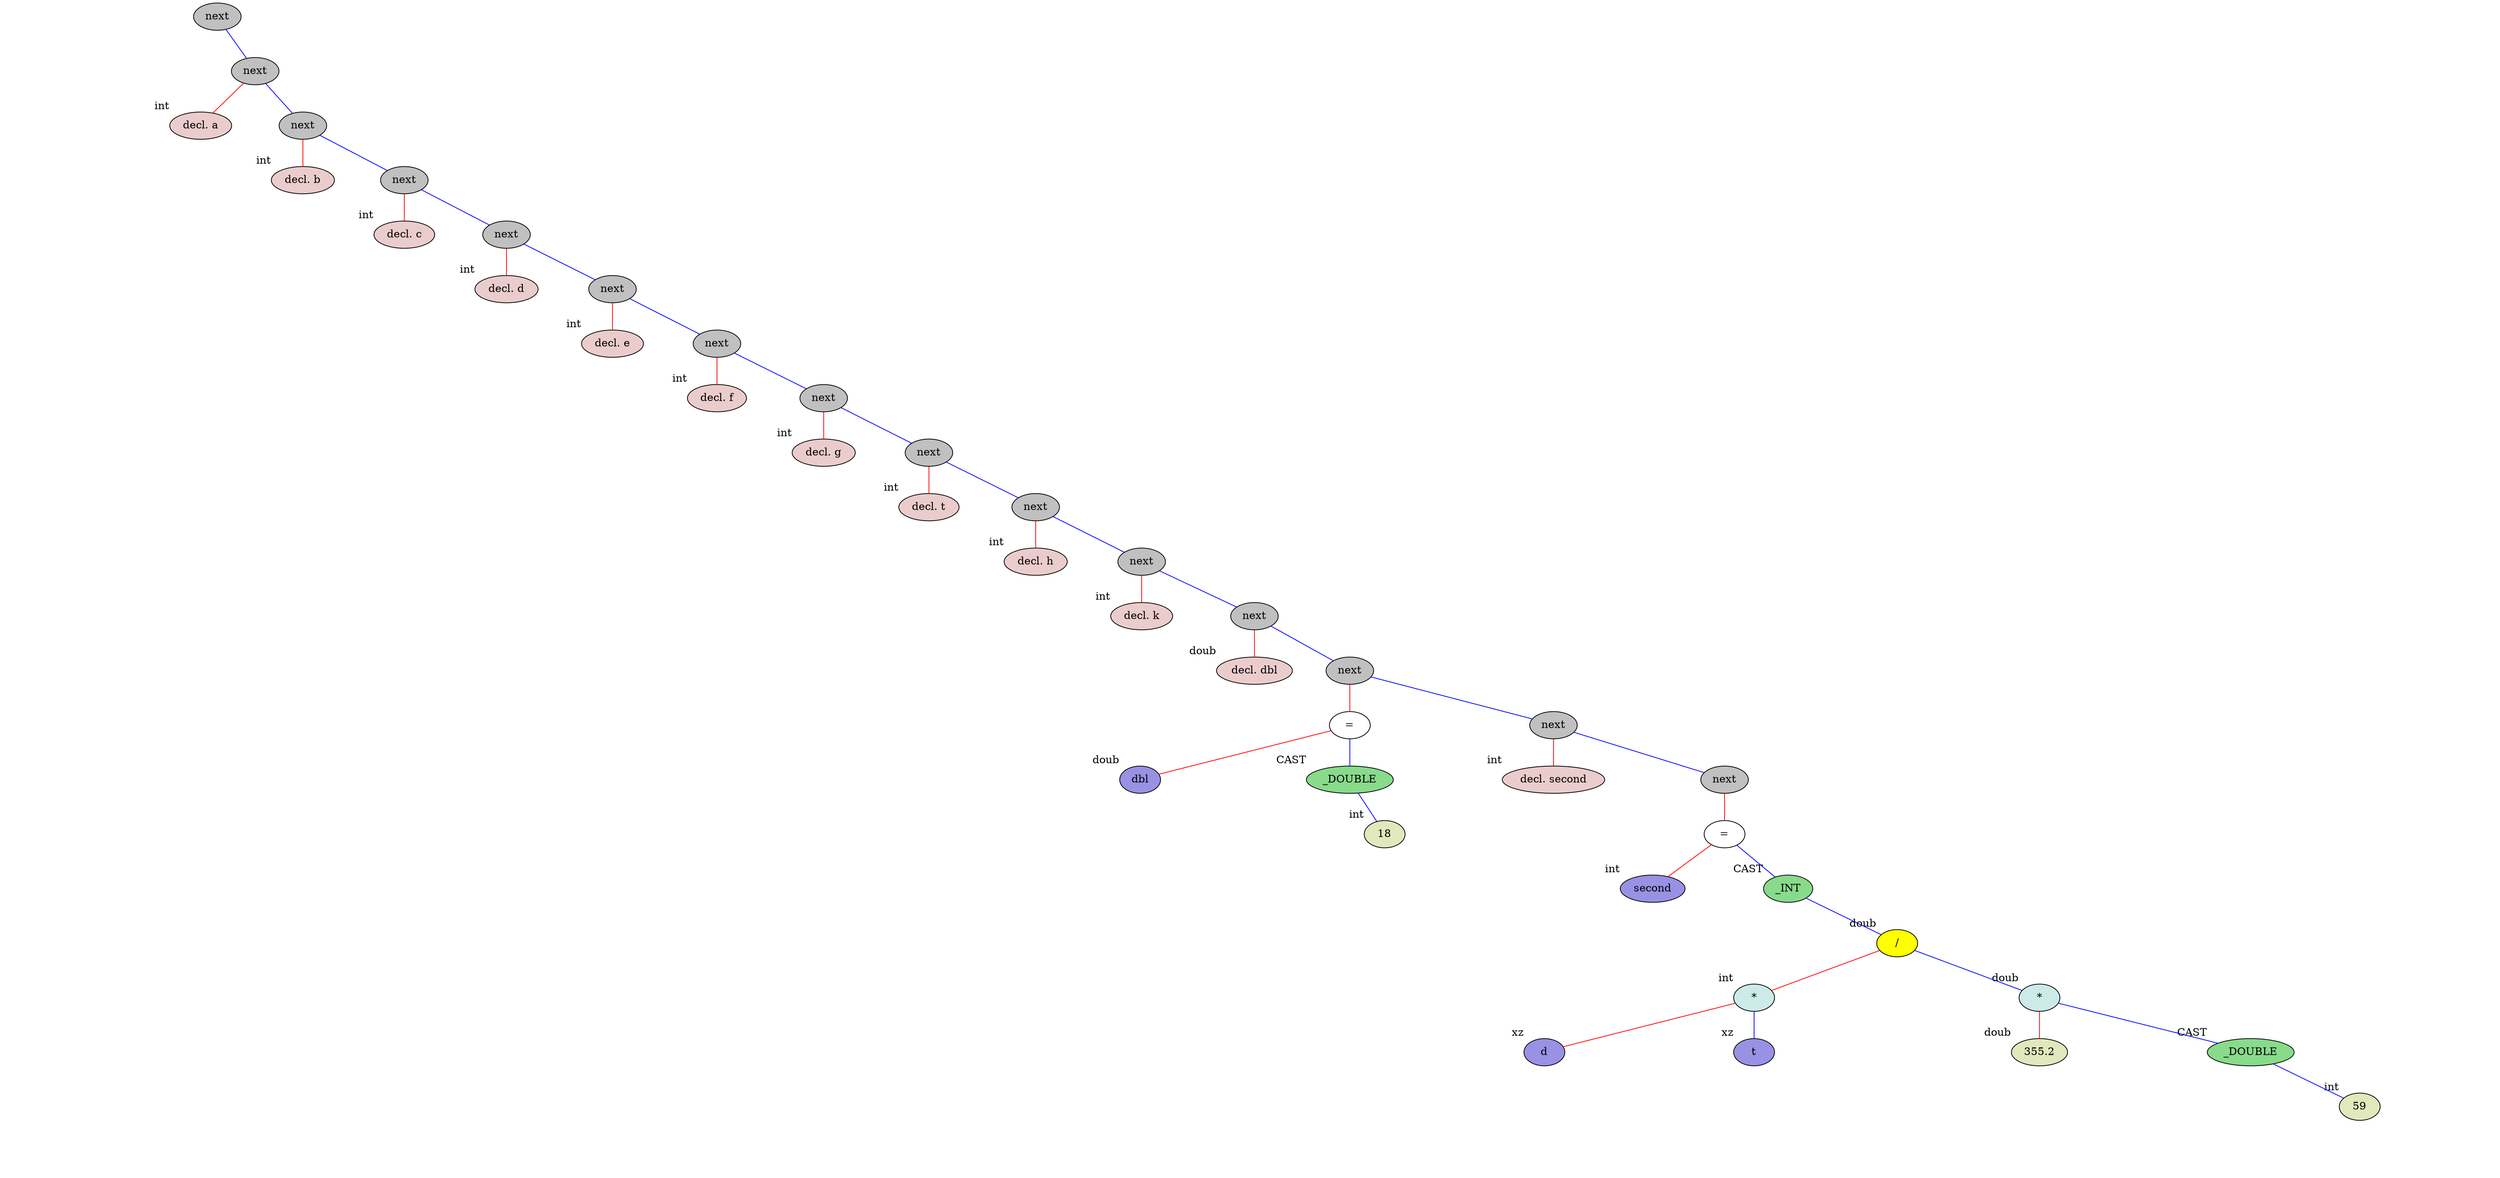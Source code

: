 graph binary {
	dpi="75";
 splines="line"  
v0[style=filled, fillcolor=grey]
v0[label="next"]
v0center[style=invis, width=0, label=""];
v0 -- v0center[style=invis]
v0notVisibleL[style=invis]
v0 -- v0notVisibleL[style=invis]
v0 -- v2[color="blue"]
{
	rank=same v0notVisibleL -- v0center -- v2  [style=invis]
} 
v2[style=filled, fillcolor=grey]
v2[label="next"]
v2center[style=invis, width=0, label=""];
v2 -- v2center[style=invis]
v2 -- v1[color="red"]
v2 -- v5[color="blue"]
{
	rank=same v1 -- v2center -- v5  [style=invis]
} 
v1[style=filled, fillcolor="#ebcccc"]
v1[label="decl. a"]
v1[xlabel="int"]
v1center[style=invis, width=0, label=""];
v1 -- v1center[style=invis]
v1notVisibleL[style=invis]
v1 -- v1notVisibleL[style=invis][style=invis]
v1notVisibleR[style=invis]
v1 -- v1notVisibleR[style=invis][style=invis]
{
	rank=same v1notVisibleL -- v1center -- v1notVisibleR  [style=invis]
} 
v5[style=filled, fillcolor=grey]
v5[label="next"]
v5center[style=invis, width=0, label=""];
v5 -- v5center[style=invis]
v5 -- v4[color="red"]
v5 -- v8[color="blue"]
{
	rank=same v4 -- v5center -- v8  [style=invis]
} 
v4[style=filled, fillcolor="#ebcccc"]
v4[label="decl. b"]
v4[xlabel="int"]
v4center[style=invis, width=0, label=""];
v4 -- v4center[style=invis]
v4notVisibleL[style=invis]
v4 -- v4notVisibleL[style=invis][style=invis]
v4notVisibleR[style=invis]
v4 -- v4notVisibleR[style=invis][style=invis]
{
	rank=same v4notVisibleL -- v4center -- v4notVisibleR  [style=invis]
} 
v8[style=filled, fillcolor=grey]
v8[label="next"]
v8center[style=invis, width=0, label=""];
v8 -- v8center[style=invis]
v8 -- v7[color="red"]
v8 -- v11[color="blue"]
{
	rank=same v7 -- v8center -- v11  [style=invis]
} 
v7[style=filled, fillcolor="#ebcccc"]
v7[label="decl. c"]
v7[xlabel="int"]
v7center[style=invis, width=0, label=""];
v7 -- v7center[style=invis]
v7notVisibleL[style=invis]
v7 -- v7notVisibleL[style=invis][style=invis]
v7notVisibleR[style=invis]
v7 -- v7notVisibleR[style=invis][style=invis]
{
	rank=same v7notVisibleL -- v7center -- v7notVisibleR  [style=invis]
} 
v11[style=filled, fillcolor=grey]
v11[label="next"]
v11center[style=invis, width=0, label=""];
v11 -- v11center[style=invis]
v11 -- v10[color="red"]
v11 -- v14[color="blue"]
{
	rank=same v10 -- v11center -- v14  [style=invis]
} 
v10[style=filled, fillcolor="#ebcccc"]
v10[label="decl. d"]
v10[xlabel="int"]
v10center[style=invis, width=0, label=""];
v10 -- v10center[style=invis]
v10notVisibleL[style=invis]
v10 -- v10notVisibleL[style=invis][style=invis]
v10notVisibleR[style=invis]
v10 -- v10notVisibleR[style=invis][style=invis]
{
	rank=same v10notVisibleL -- v10center -- v10notVisibleR  [style=invis]
} 
v14[style=filled, fillcolor=grey]
v14[label="next"]
v14center[style=invis, width=0, label=""];
v14 -- v14center[style=invis]
v14 -- v13[color="red"]
v14 -- v17[color="blue"]
{
	rank=same v13 -- v14center -- v17  [style=invis]
} 
v13[style=filled, fillcolor="#ebcccc"]
v13[label="decl. e"]
v13[xlabel="int"]
v13center[style=invis, width=0, label=""];
v13 -- v13center[style=invis]
v13notVisibleL[style=invis]
v13 -- v13notVisibleL[style=invis][style=invis]
v13notVisibleR[style=invis]
v13 -- v13notVisibleR[style=invis][style=invis]
{
	rank=same v13notVisibleL -- v13center -- v13notVisibleR  [style=invis]
} 
v17[style=filled, fillcolor=grey]
v17[label="next"]
v17center[style=invis, width=0, label=""];
v17 -- v17center[style=invis]
v17 -- v16[color="red"]
v17 -- v20[color="blue"]
{
	rank=same v16 -- v17center -- v20  [style=invis]
} 
v16[style=filled, fillcolor="#ebcccc"]
v16[label="decl. f"]
v16[xlabel="int"]
v16center[style=invis, width=0, label=""];
v16 -- v16center[style=invis]
v16notVisibleL[style=invis]
v16 -- v16notVisibleL[style=invis][style=invis]
v16notVisibleR[style=invis]
v16 -- v16notVisibleR[style=invis][style=invis]
{
	rank=same v16notVisibleL -- v16center -- v16notVisibleR  [style=invis]
} 
v20[style=filled, fillcolor=grey]
v20[label="next"]
v20center[style=invis, width=0, label=""];
v20 -- v20center[style=invis]
v20 -- v19[color="red"]
v20 -- v23[color="blue"]
{
	rank=same v19 -- v20center -- v23  [style=invis]
} 
v19[style=filled, fillcolor="#ebcccc"]
v19[label="decl. g"]
v19[xlabel="int"]
v19center[style=invis, width=0, label=""];
v19 -- v19center[style=invis]
v19notVisibleL[style=invis]
v19 -- v19notVisibleL[style=invis][style=invis]
v19notVisibleR[style=invis]
v19 -- v19notVisibleR[style=invis][style=invis]
{
	rank=same v19notVisibleL -- v19center -- v19notVisibleR  [style=invis]
} 
v23[style=filled, fillcolor=grey]
v23[label="next"]
v23center[style=invis, width=0, label=""];
v23 -- v23center[style=invis]
v23 -- v22[color="red"]
v23 -- v26[color="blue"]
{
	rank=same v22 -- v23center -- v26  [style=invis]
} 
v22[style=filled, fillcolor="#ebcccc"]
v22[label="decl. t"]
v22[xlabel="int"]
v22center[style=invis, width=0, label=""];
v22 -- v22center[style=invis]
v22notVisibleL[style=invis]
v22 -- v22notVisibleL[style=invis][style=invis]
v22notVisibleR[style=invis]
v22 -- v22notVisibleR[style=invis][style=invis]
{
	rank=same v22notVisibleL -- v22center -- v22notVisibleR  [style=invis]
} 
v26[style=filled, fillcolor=grey]
v26[label="next"]
v26center[style=invis, width=0, label=""];
v26 -- v26center[style=invis]
v26 -- v25[color="red"]
v26 -- v29[color="blue"]
{
	rank=same v25 -- v26center -- v29  [style=invis]
} 
v25[style=filled, fillcolor="#ebcccc"]
v25[label="decl. h"]
v25[xlabel="int"]
v25center[style=invis, width=0, label=""];
v25 -- v25center[style=invis]
v25notVisibleL[style=invis]
v25 -- v25notVisibleL[style=invis][style=invis]
v25notVisibleR[style=invis]
v25 -- v25notVisibleR[style=invis][style=invis]
{
	rank=same v25notVisibleL -- v25center -- v25notVisibleR  [style=invis]
} 
v29[style=filled, fillcolor=grey]
v29[label="next"]
v29center[style=invis, width=0, label=""];
v29 -- v29center[style=invis]
v29 -- v28[color="red"]
v29 -- v32[color="blue"]
{
	rank=same v28 -- v29center -- v32  [style=invis]
} 
v28[style=filled, fillcolor="#ebcccc"]
v28[label="decl. k"]
v28[xlabel="int"]
v28center[style=invis, width=0, label=""];
v28 -- v28center[style=invis]
v28notVisibleL[style=invis]
v28 -- v28notVisibleL[style=invis][style=invis]
v28notVisibleR[style=invis]
v28 -- v28notVisibleR[style=invis][style=invis]
{
	rank=same v28notVisibleL -- v28center -- v28notVisibleR  [style=invis]
} 
v32[style=filled, fillcolor=grey]
v32[label="next"]
v32center[style=invis, width=0, label=""];
v32 -- v32center[style=invis]
v32 -- v31[color="red"]
v32 -- v35[color="blue"]
{
	rank=same v31 -- v32center -- v35  [style=invis]
} 
v31[style=filled, fillcolor="#ebcccc"]
v31[label="decl. dbl"]
v31[xlabel="doub"]
v31center[style=invis, width=0, label=""];
v31 -- v31center[style=invis]
v31notVisibleL[style=invis]
v31 -- v31notVisibleL[style=invis][style=invis]
v31notVisibleR[style=invis]
v31 -- v31notVisibleR[style=invis][style=invis]
{
	rank=same v31notVisibleL -- v31center -- v31notVisibleR  [style=invis]
} 
v35[style=filled, fillcolor=grey]
v35[label="next"]
v35center[style=invis, width=0, label=""];
v35 -- v35center[style=invis]
v35 -- v36[color="red"]
v35 -- v39[color="blue"]
{
	rank=same v36 -- v35center -- v39  [style=invis]
} 
v36[style=filled, fillcolor=white]
v36[label="="]
v36center[style=invis, width=0, label=""];
v36 -- v36center[style=invis]
v36 -- v33[color="red"]
v36 -- v37[color="blue"]
{
	rank=same v33 -- v36center -- v37  [style=invis]
} 
v33[style=filled, fillcolor="#9991e3"]
v33[label="dbl"]
v33[xlabel="doub"]
v33center[style=invis, width=0, label=""];
v33 -- v33center[style=invis]
v33notVisibleL[style=invis]
v33 -- v33notVisibleL[style=invis][style=invis]
v33notVisibleR[style=invis]
v33 -- v33notVisibleR[style=invis][style=invis]
{
	rank=same v33notVisibleL -- v33center -- v33notVisibleR  [style=invis]
} 
v37[style=filled, fillcolor="#88db8b"]
v37[label="_DOUBLE"]
v37[xlabel="CAST"]
v37center[style=invis, width=0, label=""];
v37 -- v37center[style=invis]
v37notVisibleL[style=invis]
v37 -- v37notVisibleL[style=invis]
v37 -- v34[color="blue"]
{
	rank=same v37notVisibleL -- v37center -- v34  [style=invis]
} 
v34[style=filled, fillcolor="#e1e8bc"]
v34[label="18"]
v34[xlabel="int"]
v34center[style=invis, width=0, label=""];
v34 -- v34center[style=invis]
v34notVisibleL[style=invis]
v34 -- v34notVisibleL[style=invis][style=invis]
v34notVisibleR[style=invis]
v34 -- v34notVisibleR[style=invis][style=invis]
{
	rank=same v34notVisibleL -- v34center -- v34notVisibleR  [style=invis]
} 
v39[style=filled, fillcolor=grey]
v39[label="next"]
v39center[style=invis, width=0, label=""];
v39 -- v39center[style=invis]
v39 -- v38[color="red"]
v39 -- v58[color="blue"]
{
	rank=same v38 -- v39center -- v58  [style=invis]
} 
v38[style=filled, fillcolor="#ebcccc"]
v38[label="decl. second"]
v38[xlabel="int"]
v38center[style=invis, width=0, label=""];
v38 -- v38center[style=invis]
v38notVisibleL[style=invis]
v38 -- v38notVisibleL[style=invis][style=invis]
v38notVisibleR[style=invis]
v38 -- v38notVisibleR[style=invis][style=invis]
{
	rank=same v38notVisibleL -- v38center -- v38notVisibleR  [style=invis]
} 
v58[style=filled, fillcolor=grey]
v58[label="next"]
v58center[style=invis, width=0, label=""];
v58 -- v58center[style=invis]
v58 -- v59[color="red"]
v58notVisibleR[style=invis]
v58 -- v58notVisibleR[style=invis]
{
	rank=same v59 -- v58center -- v58notVisibleR  [style=invis]
} 
v59[style=filled, fillcolor=white]
v59[label="="]
v59center[style=invis, width=0, label=""];
v59 -- v59center[style=invis]
v59 -- v40[color="red"]
v59 -- v60[color="blue"]
{
	rank=same v40 -- v59center -- v60  [style=invis]
} 
v40[style=filled, fillcolor="#9991e3"]
v40[label="second"]
v40[xlabel="int"]
v40center[style=invis, width=0, label=""];
v40 -- v40center[style=invis]
v40notVisibleL[style=invis]
v40 -- v40notVisibleL[style=invis][style=invis]
v40notVisibleR[style=invis]
v40 -- v40notVisibleR[style=invis][style=invis]
{
	rank=same v40notVisibleL -- v40center -- v40notVisibleR  [style=invis]
} 
v60[style=filled, fillcolor="#88db8b"]
v60[label="_INT"]
v60[xlabel="CAST"]
v60center[style=invis, width=0, label=""];
v60 -- v60center[style=invis]
v60notVisibleL[style=invis]
v60 -- v60notVisibleL[style=invis]
v60 -- v66[color="blue"]
{
	rank=same v60notVisibleL -- v60center -- v66  [style=invis]
} 
v66[style=filled, fillcolor=yellow]
v66[label="/"]
v66[xlabel="doub"]
v66center[style=invis, width=0, label=""];
v66 -- v66center[style=invis]
v66 -- v64[color="red"]
v66 -- v65[color="blue"]
{
	rank=same v64 -- v66center -- v65  [style=invis]
} 
v64[style=filled, fillcolor="#ccebe8"]
v64[label="*"]
v64[xlabel="int"]
v64center[style=invis, width=0, label=""];
v64 -- v64center[style=invis]
v64 -- v41[color="red"]
v64 -- v50[color="blue"]
{
	rank=same v41 -- v64center -- v50  [style=invis]
} 
v41[style=filled, fillcolor="#9991e3"]
v41[label="d"]
v41[xlabel="xz"]
v41center[style=invis, width=0, label=""];
v41 -- v41center[style=invis]
v41notVisibleL[style=invis]
v41 -- v41notVisibleL[style=invis][style=invis]
v41notVisibleR[style=invis]
v41 -- v41notVisibleR[style=invis][style=invis]
{
	rank=same v41notVisibleL -- v41center -- v41notVisibleR  [style=invis]
} 
v50[style=filled, fillcolor="#9991e3"]
v50[label="t"]
v50[xlabel="xz"]
v50center[style=invis, width=0, label=""];
v50 -- v50center[style=invis]
v50notVisibleL[style=invis]
v50 -- v50notVisibleL[style=invis][style=invis]
v50notVisibleR[style=invis]
v50 -- v50notVisibleR[style=invis][style=invis]
{
	rank=same v50notVisibleL -- v50center -- v50notVisibleR  [style=invis]
} 
v65[style=filled, fillcolor="#ccebe8"]
v65[label="*"]
v65[xlabel="doub"]
v65center[style=invis, width=0, label=""];
v65 -- v65center[style=invis]
v65 -- v63[color="red"]
v65 -- v67[color="blue"]
{
	rank=same v63 -- v65center -- v67  [style=invis]
} 
v63[style=filled, fillcolor="#e1e8bc"]
v63[label="355.2"]
v63[xlabel="doub"]
v63center[style=invis, width=0, label=""];
v63 -- v63center[style=invis]
v63notVisibleL[style=invis]
v63 -- v63notVisibleL[style=invis][style=invis]
v63notVisibleR[style=invis]
v63 -- v63notVisibleR[style=invis][style=invis]
{
	rank=same v63notVisibleL -- v63center -- v63notVisibleR  [style=invis]
} 
v67[style=filled, fillcolor="#88db8b"]
v67[label="_DOUBLE"]
v67[xlabel="CAST"]
v67center[style=invis, width=0, label=""];
v67 -- v67center[style=invis]
v67notVisibleL[style=invis]
v67 -- v67notVisibleL[style=invis]
v67 -- v53[color="blue"]
{
	rank=same v67notVisibleL -- v67center -- v53  [style=invis]
} 
v53[style=filled, fillcolor="#e1e8bc"]
v53[label="59"]
v53[xlabel="int"]
v53center[style=invis, width=0, label=""];
v53 -- v53center[style=invis]
v53notVisibleL[style=invis]
v53 -- v53notVisibleL[style=invis][style=invis]
v53notVisibleR[style=invis]
v53 -- v53notVisibleR[style=invis][style=invis]
{
	rank=same v53notVisibleL -- v53center -- v53notVisibleR  [style=invis]
} 

}

